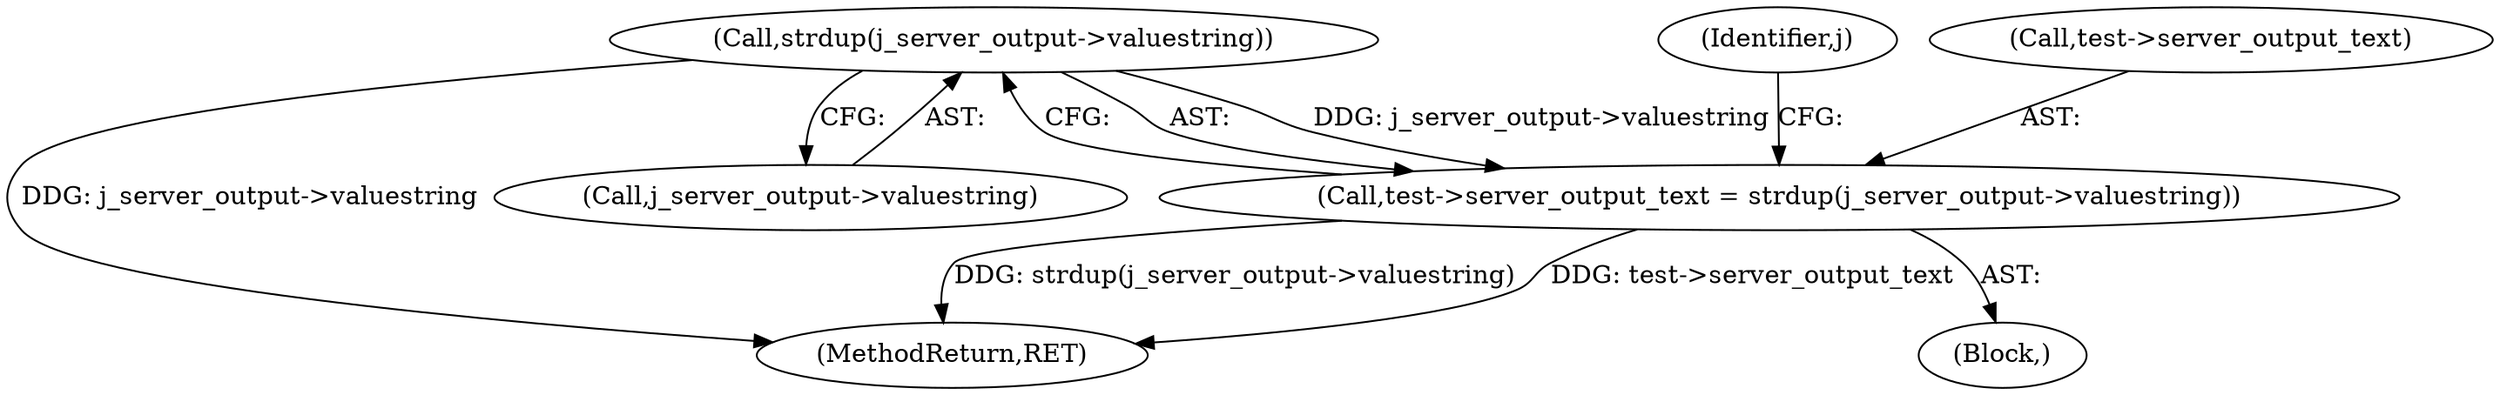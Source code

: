 digraph "0_iperf_91f2fa59e8ed80dfbf400add0164ee0e508e412a_48@API" {
"1000502" [label="(Call,strdup(j_server_output->valuestring))"];
"1000498" [label="(Call,test->server_output_text = strdup(j_server_output->valuestring))"];
"1000507" [label="(Identifier,j)"];
"1000497" [label="(Block,)"];
"1000498" [label="(Call,test->server_output_text = strdup(j_server_output->valuestring))"];
"1000510" [label="(MethodReturn,RET)"];
"1000502" [label="(Call,strdup(j_server_output->valuestring))"];
"1000503" [label="(Call,j_server_output->valuestring)"];
"1000499" [label="(Call,test->server_output_text)"];
"1000502" -> "1000498"  [label="AST: "];
"1000502" -> "1000503"  [label="CFG: "];
"1000503" -> "1000502"  [label="AST: "];
"1000498" -> "1000502"  [label="CFG: "];
"1000502" -> "1000510"  [label="DDG: j_server_output->valuestring"];
"1000502" -> "1000498"  [label="DDG: j_server_output->valuestring"];
"1000498" -> "1000497"  [label="AST: "];
"1000499" -> "1000498"  [label="AST: "];
"1000507" -> "1000498"  [label="CFG: "];
"1000498" -> "1000510"  [label="DDG: strdup(j_server_output->valuestring)"];
"1000498" -> "1000510"  [label="DDG: test->server_output_text"];
}
